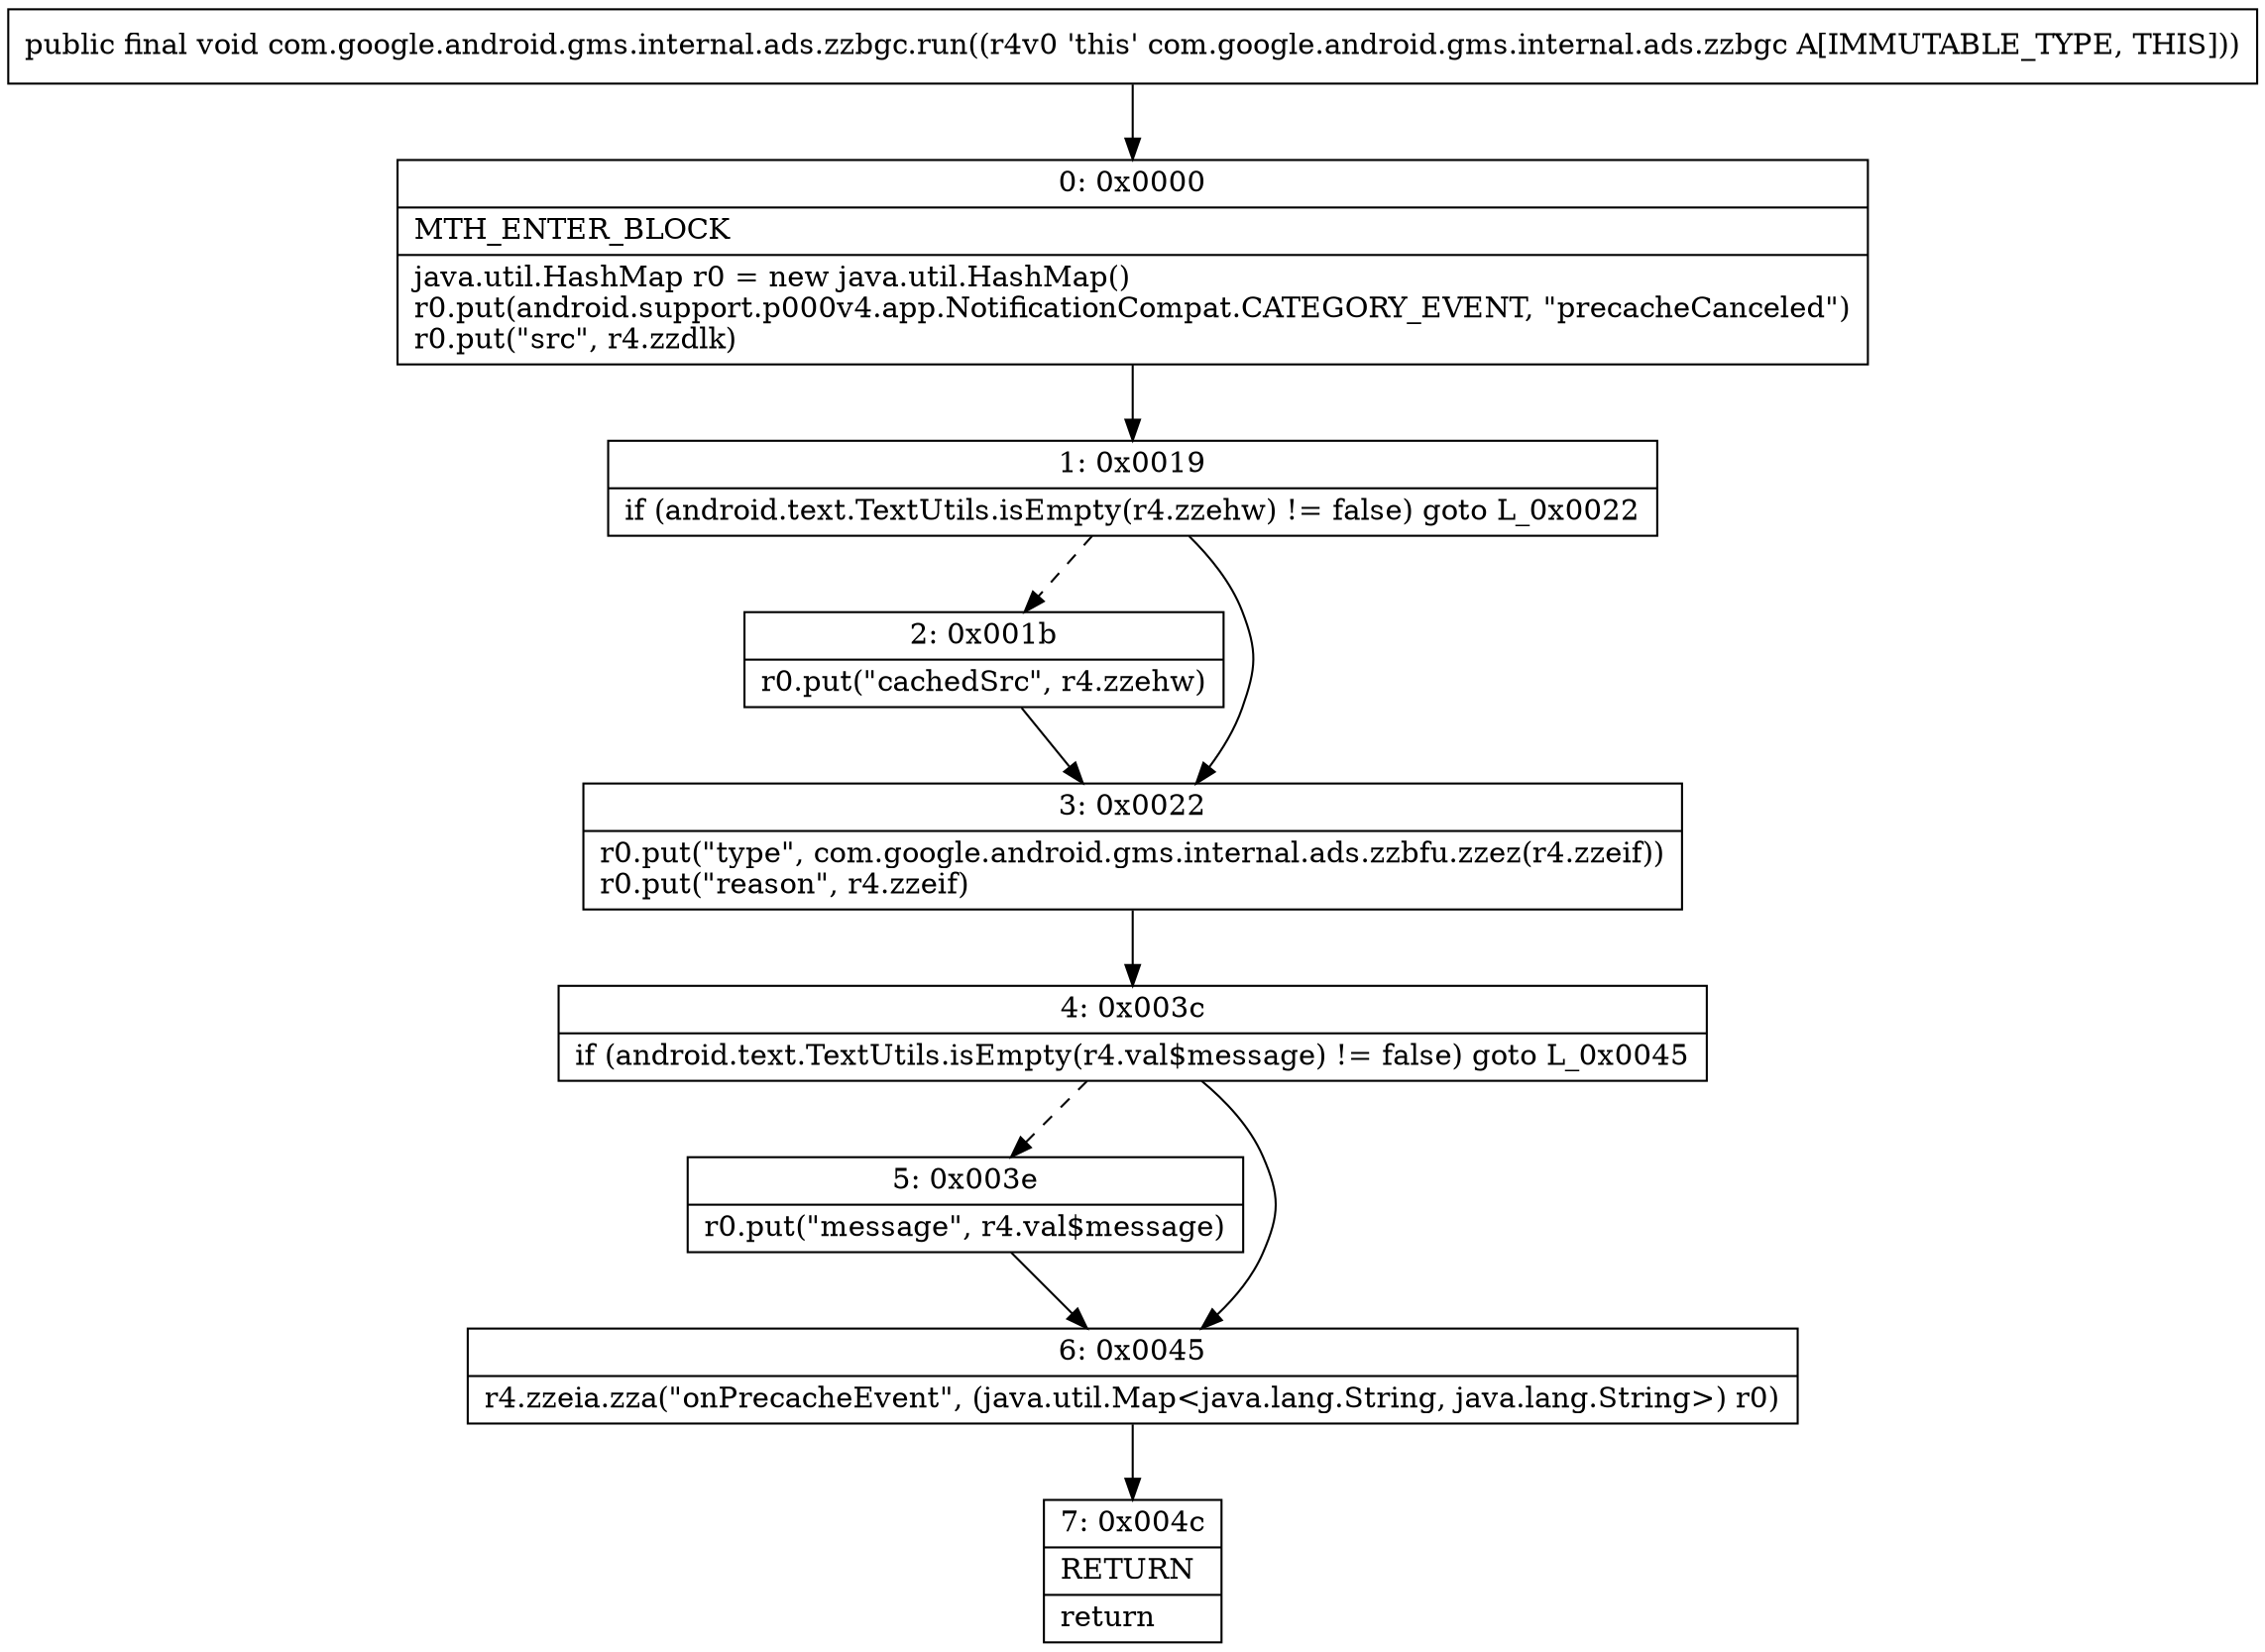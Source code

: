 digraph "CFG forcom.google.android.gms.internal.ads.zzbgc.run()V" {
Node_0 [shape=record,label="{0\:\ 0x0000|MTH_ENTER_BLOCK\l|java.util.HashMap r0 = new java.util.HashMap()\lr0.put(android.support.p000v4.app.NotificationCompat.CATEGORY_EVENT, \"precacheCanceled\")\lr0.put(\"src\", r4.zzdlk)\l}"];
Node_1 [shape=record,label="{1\:\ 0x0019|if (android.text.TextUtils.isEmpty(r4.zzehw) != false) goto L_0x0022\l}"];
Node_2 [shape=record,label="{2\:\ 0x001b|r0.put(\"cachedSrc\", r4.zzehw)\l}"];
Node_3 [shape=record,label="{3\:\ 0x0022|r0.put(\"type\", com.google.android.gms.internal.ads.zzbfu.zzez(r4.zzeif))\lr0.put(\"reason\", r4.zzeif)\l}"];
Node_4 [shape=record,label="{4\:\ 0x003c|if (android.text.TextUtils.isEmpty(r4.val$message) != false) goto L_0x0045\l}"];
Node_5 [shape=record,label="{5\:\ 0x003e|r0.put(\"message\", r4.val$message)\l}"];
Node_6 [shape=record,label="{6\:\ 0x0045|r4.zzeia.zza(\"onPrecacheEvent\", (java.util.Map\<java.lang.String, java.lang.String\>) r0)\l}"];
Node_7 [shape=record,label="{7\:\ 0x004c|RETURN\l|return\l}"];
MethodNode[shape=record,label="{public final void com.google.android.gms.internal.ads.zzbgc.run((r4v0 'this' com.google.android.gms.internal.ads.zzbgc A[IMMUTABLE_TYPE, THIS])) }"];
MethodNode -> Node_0;
Node_0 -> Node_1;
Node_1 -> Node_2[style=dashed];
Node_1 -> Node_3;
Node_2 -> Node_3;
Node_3 -> Node_4;
Node_4 -> Node_5[style=dashed];
Node_4 -> Node_6;
Node_5 -> Node_6;
Node_6 -> Node_7;
}

